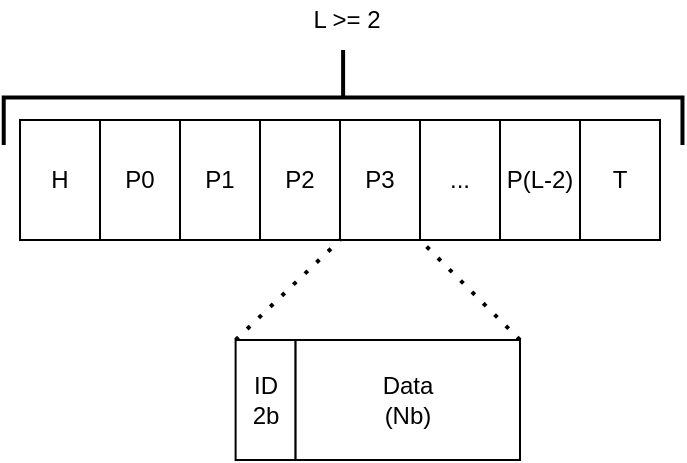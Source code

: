 <mxfile version="15.2.7" type="device"><diagram id="q93B-1hMOC6yfoJOdvG3" name="Page-1"><mxGraphModel dx="928" dy="526" grid="1" gridSize="10" guides="1" tooltips="1" connect="1" arrows="1" fold="1" page="1" pageScale="1" pageWidth="827" pageHeight="1169" math="0" shadow="0"><root><mxCell id="0"/><mxCell id="1" parent="0"/><mxCell id="k-FFHOwrncJWy32TnBJf-3" value="H" style="rounded=0;whiteSpace=wrap;html=1;" vertex="1" parent="1"><mxGeometry x="240" y="340" width="40" height="60" as="geometry"/></mxCell><mxCell id="k-FFHOwrncJWy32TnBJf-4" value="P0" style="rounded=0;whiteSpace=wrap;html=1;" vertex="1" parent="1"><mxGeometry x="280" y="340" width="40" height="60" as="geometry"/></mxCell><mxCell id="k-FFHOwrncJWy32TnBJf-5" value="P1" style="rounded=0;whiteSpace=wrap;html=1;" vertex="1" parent="1"><mxGeometry x="320" y="340" width="40" height="60" as="geometry"/></mxCell><mxCell id="k-FFHOwrncJWy32TnBJf-6" value="P2" style="rounded=0;whiteSpace=wrap;html=1;" vertex="1" parent="1"><mxGeometry x="360" y="340" width="40" height="60" as="geometry"/></mxCell><mxCell id="k-FFHOwrncJWy32TnBJf-7" value="P3" style="rounded=0;whiteSpace=wrap;html=1;" vertex="1" parent="1"><mxGeometry x="400" y="340" width="40" height="60" as="geometry"/></mxCell><mxCell id="k-FFHOwrncJWy32TnBJf-8" value="..." style="rounded=0;whiteSpace=wrap;html=1;" vertex="1" parent="1"><mxGeometry x="440" y="340" width="40" height="60" as="geometry"/></mxCell><mxCell id="k-FFHOwrncJWy32TnBJf-9" value="P(L-2)" style="rounded=0;whiteSpace=wrap;html=1;" vertex="1" parent="1"><mxGeometry x="480" y="340" width="40" height="60" as="geometry"/></mxCell><mxCell id="k-FFHOwrncJWy32TnBJf-10" value="T" style="rounded=0;whiteSpace=wrap;html=1;" vertex="1" parent="1"><mxGeometry x="520" y="340" width="40" height="60" as="geometry"/></mxCell><mxCell id="k-FFHOwrncJWy32TnBJf-11" value="" style="strokeWidth=2;html=1;shape=mxgraph.flowchart.annotation_2;align=left;labelPosition=right;pointerEvents=1;rotation=90;" vertex="1" parent="1"><mxGeometry x="377.8" y="159.05" width="47.5" height="339.38" as="geometry"/></mxCell><mxCell id="k-FFHOwrncJWy32TnBJf-12" value="L &amp;gt;= 2" style="text;html=1;align=center;verticalAlign=middle;resizable=0;points=[];autosize=1;strokeColor=none;fillColor=none;" vertex="1" parent="1"><mxGeometry x="377.5" y="280" width="50" height="20" as="geometry"/></mxCell><mxCell id="k-FFHOwrncJWy32TnBJf-14" value="" style="endArrow=none;dashed=1;html=1;dashPattern=1 3;strokeWidth=2;exitX=0;exitY=0;exitDx=0;exitDy=0;" edge="1" parent="1" source="k-FFHOwrncJWy32TnBJf-16"><mxGeometry width="50" height="50" relative="1" as="geometry"><mxPoint x="350" y="450" as="sourcePoint"/><mxPoint x="400" y="400" as="targetPoint"/></mxGeometry></mxCell><mxCell id="k-FFHOwrncJWy32TnBJf-15" value="" style="endArrow=none;dashed=1;html=1;dashPattern=1 3;strokeWidth=2;" edge="1" parent="1"><mxGeometry width="50" height="50" relative="1" as="geometry"><mxPoint x="490" y="450" as="sourcePoint"/><mxPoint x="440" y="400" as="targetPoint"/></mxGeometry></mxCell><mxCell id="k-FFHOwrncJWy32TnBJf-16" value="ID&lt;br&gt;2b" style="rounded=0;whiteSpace=wrap;html=1;" vertex="1" parent="1"><mxGeometry x="347.8" y="450" width="30" height="60" as="geometry"/></mxCell><mxCell id="k-FFHOwrncJWy32TnBJf-17" value="Data&lt;br&gt;(Nb)" style="rounded=0;whiteSpace=wrap;html=1;" vertex="1" parent="1"><mxGeometry x="377.8" y="450" width="112.2" height="60" as="geometry"/></mxCell></root></mxGraphModel></diagram></mxfile>